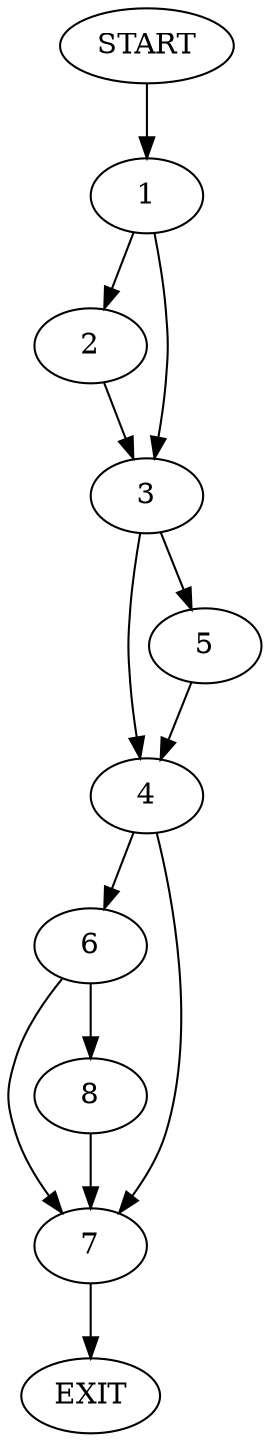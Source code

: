 digraph {
0 [label="START"]
9 [label="EXIT"]
0 -> 1
1 -> 2
1 -> 3
2 -> 3
3 -> 4
3 -> 5
5 -> 4
4 -> 6
4 -> 7
6 -> 8
6 -> 7
7 -> 9
8 -> 7
}
